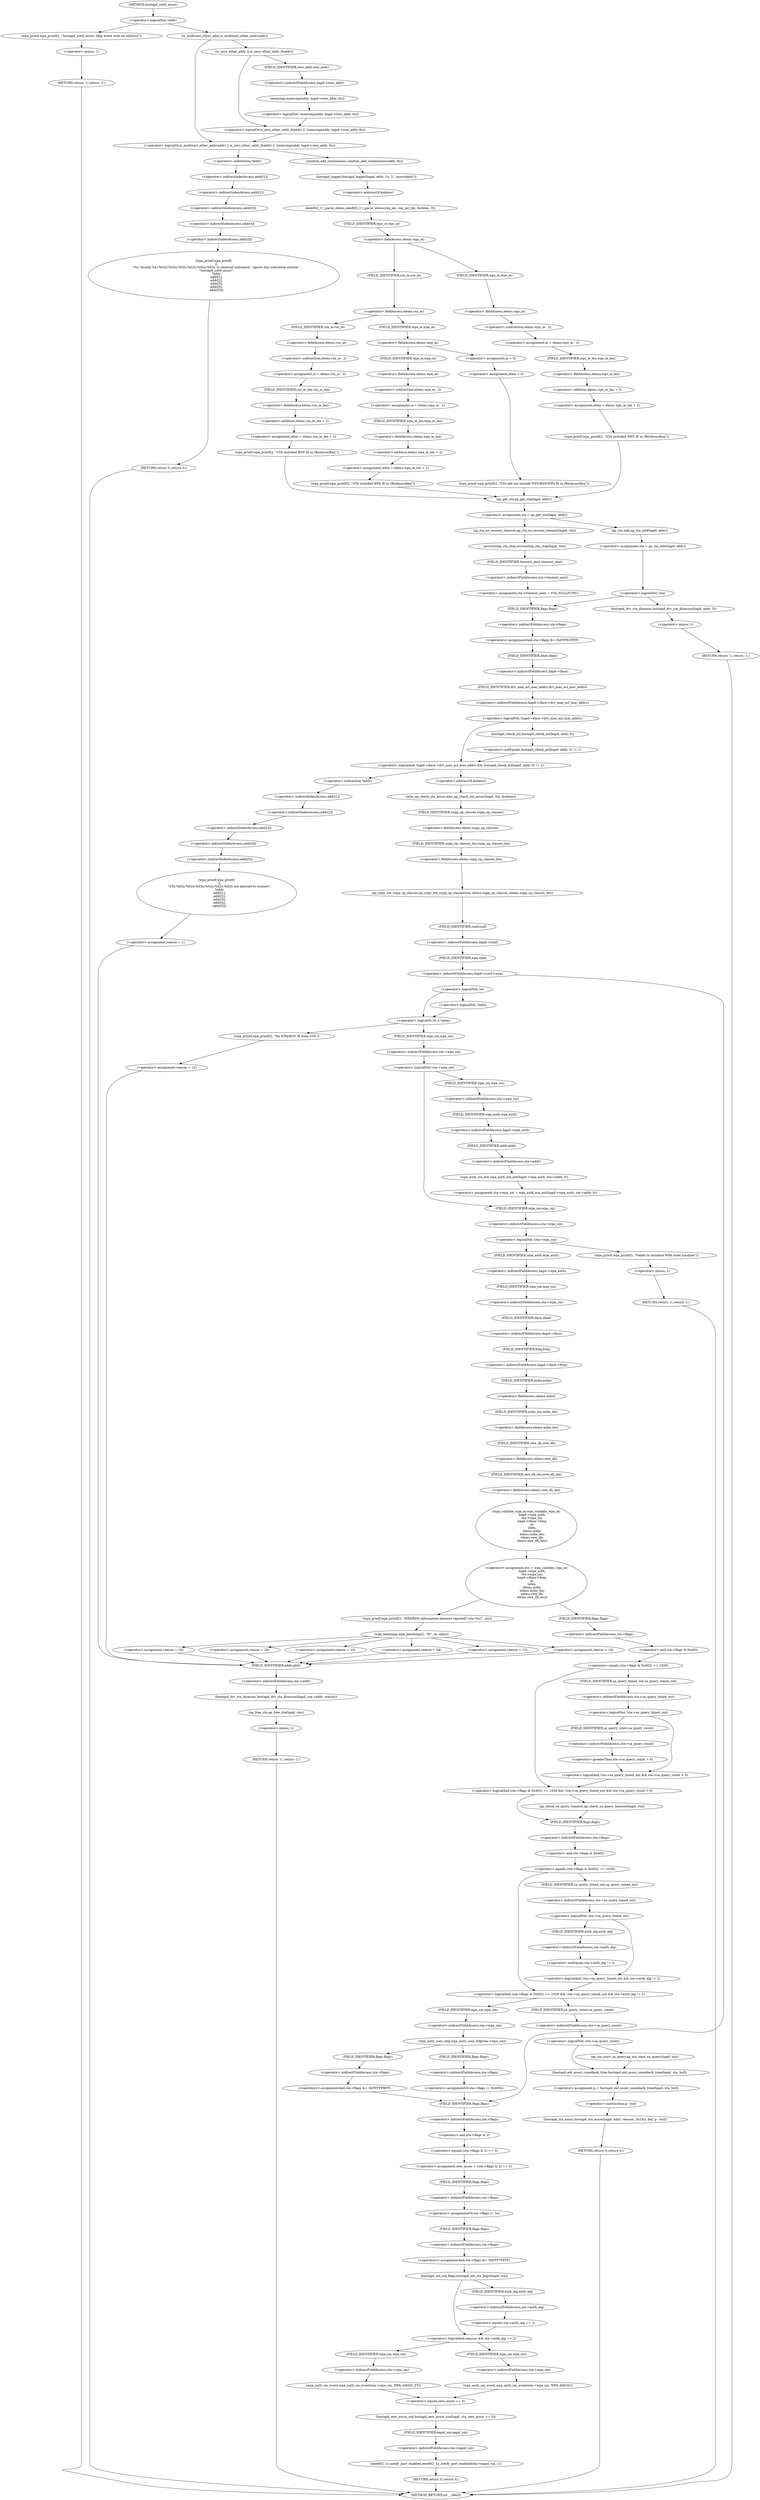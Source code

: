 digraph hostapd_notif_assoc {  
"1000127" [label = "(<operator>.logicalNot,!addr)" ]
"1000130" [label = "(wpa_printf,wpa_printf(2, \"hostapd_notif_assoc: Skip event with no address\"))" ]
"1000133" [label = "(RETURN,return -1;,return -1;)" ]
"1000134" [label = "(<operator>.minus,-1)" ]
"1000137" [label = "(<operator>.logicalOr,is_multicast_ether_addr(addr) || is_zero_ether_addr_0(addr) || !memcmp(addr, hapd->own_addr, 6u))" ]
"1000138" [label = "(is_multicast_ether_addr,is_multicast_ether_addr(addr))" ]
"1000140" [label = "(<operator>.logicalOr,is_zero_ether_addr_0(addr) || !memcmp(addr, hapd->own_addr, 6u))" ]
"1000141" [label = "(is_zero_ether_addr_0,is_zero_ether_addr_0(addr))" ]
"1000143" [label = "(<operator>.logicalNot,!memcmp(addr, hapd->own_addr, 6u))" ]
"1000144" [label = "(memcmp,memcmp(addr, hapd->own_addr, 6u))" ]
"1000146" [label = "(<operator>.indirectFieldAccess,hapd->own_addr)" ]
"1000148" [label = "(FIELD_IDENTIFIER,own_addr,own_addr)" ]
"1000151" [label = "(wpa_printf,wpa_printf(\n      2,\n      \"%s: Invalid SA=%02x:%02x:%02x:%02x:%02x:%02x in received indication - ignore this indication silently\",\n      \"hostapd_notif_assoc\",\n      *addr,\n      addr[1],\n      addr[2],\n      addr[3],\n      addr[4],\n      addr[5]))" ]
"1000155" [label = "(<operator>.indirection,*addr)" ]
"1000157" [label = "(<operator>.indirectIndexAccess,addr[1])" ]
"1000160" [label = "(<operator>.indirectIndexAccess,addr[2])" ]
"1000163" [label = "(<operator>.indirectIndexAccess,addr[3])" ]
"1000166" [label = "(<operator>.indirectIndexAccess,addr[4])" ]
"1000169" [label = "(<operator>.indirectIndexAccess,addr[5])" ]
"1000172" [label = "(RETURN,return 0;,return 0;)" ]
"1000174" [label = "(random_add_randomness,random_add_randomness(addr, 6u))" ]
"1000177" [label = "(hostapd_logger,hostapd_logger(hapd, addr, 1u, 2, \"associated\"))" ]
"1000183" [label = "(ieee802_11_parse_elems,ieee802_11_parse_elems(req_ies, req_ies_len, &elems, 0))" ]
"1000186" [label = "(<operator>.addressOf,&elems)" ]
"1000190" [label = "(<operator>.fieldAccess,elems.wps_ie)" ]
"1000192" [label = "(FIELD_IDENTIFIER,wps_ie,wps_ie)" ]
"1000194" [label = "(<operator>.assignment,ie = elems.wps_ie - 2)" ]
"1000196" [label = "(<operator>.subtraction,elems.wps_ie - 2)" ]
"1000197" [label = "(<operator>.fieldAccess,elems.wps_ie)" ]
"1000199" [label = "(FIELD_IDENTIFIER,wps_ie,wps_ie)" ]
"1000201" [label = "(<operator>.assignment,ielen = elems.wps_ie_len + 2)" ]
"1000203" [label = "(<operator>.addition,elems.wps_ie_len + 2)" ]
"1000204" [label = "(<operator>.fieldAccess,elems.wps_ie_len)" ]
"1000206" [label = "(FIELD_IDENTIFIER,wps_ie_len,wps_ie_len)" ]
"1000208" [label = "(wpa_printf,wpa_printf(2, \"STA included WPS IE in (Re)AssocReq\"))" ]
"1000213" [label = "(<operator>.fieldAccess,elems.rsn_ie)" ]
"1000215" [label = "(FIELD_IDENTIFIER,rsn_ie,rsn_ie)" ]
"1000217" [label = "(<operator>.assignment,ie = elems.rsn_ie - 2)" ]
"1000219" [label = "(<operator>.subtraction,elems.rsn_ie - 2)" ]
"1000220" [label = "(<operator>.fieldAccess,elems.rsn_ie)" ]
"1000222" [label = "(FIELD_IDENTIFIER,rsn_ie,rsn_ie)" ]
"1000224" [label = "(<operator>.assignment,ielen = elems.rsn_ie_len + 2)" ]
"1000226" [label = "(<operator>.addition,elems.rsn_ie_len + 2)" ]
"1000227" [label = "(<operator>.fieldAccess,elems.rsn_ie_len)" ]
"1000229" [label = "(FIELD_IDENTIFIER,rsn_ie_len,rsn_ie_len)" ]
"1000231" [label = "(wpa_printf,wpa_printf(2, \"STA included RSN IE in (Re)AssocReq\"))" ]
"1000236" [label = "(<operator>.fieldAccess,elems.wpa_ie)" ]
"1000238" [label = "(FIELD_IDENTIFIER,wpa_ie,wpa_ie)" ]
"1000240" [label = "(<operator>.assignment,ie = elems.wpa_ie - 2)" ]
"1000242" [label = "(<operator>.subtraction,elems.wpa_ie - 2)" ]
"1000243" [label = "(<operator>.fieldAccess,elems.wpa_ie)" ]
"1000245" [label = "(FIELD_IDENTIFIER,wpa_ie,wpa_ie)" ]
"1000247" [label = "(<operator>.assignment,ielen = elems.wpa_ie_len + 2)" ]
"1000249" [label = "(<operator>.addition,elems.wpa_ie_len + 2)" ]
"1000250" [label = "(<operator>.fieldAccess,elems.wpa_ie_len)" ]
"1000252" [label = "(FIELD_IDENTIFIER,wpa_ie_len,wpa_ie_len)" ]
"1000254" [label = "(wpa_printf,wpa_printf(2, \"STA included WPA IE in (Re)AssocReq\"))" ]
"1000259" [label = "(<operator>.assignment,ie = 0)" ]
"1000262" [label = "(<operator>.assignment,ielen = 0)" ]
"1000265" [label = "(wpa_printf,wpa_printf(2, \"STA did not include WPS/RSN/WPA IE in (Re)AssocReq\"))" ]
"1000268" [label = "(<operator>.assignment,sta = ap_get_sta(hapd, addr))" ]
"1000270" [label = "(ap_get_sta,ap_get_sta(hapd, addr))" ]
"1000276" [label = "(ap_sta_no_session_timeout,ap_sta_no_session_timeout(hapd, sta))" ]
"1000279" [label = "(accounting_sta_stop,accounting_sta_stop(hapd, sta))" ]
"1000282" [label = "(<operator>.assignment,sta->timeout_next = STA_NULLFUNC)" ]
"1000283" [label = "(<operator>.indirectFieldAccess,sta->timeout_next)" ]
"1000285" [label = "(FIELD_IDENTIFIER,timeout_next,timeout_next)" ]
"1000289" [label = "(<operator>.assignment,sta = ap_sta_add(hapd, addr))" ]
"1000291" [label = "(ap_sta_add,ap_sta_add(hapd, addr))" ]
"1000295" [label = "(<operator>.logicalNot,!sta)" ]
"1000298" [label = "(hostapd_drv_sta_disassoc,hostapd_drv_sta_disassoc(hapd, addr, 5))" ]
"1000302" [label = "(RETURN,return -1;,return -1;)" ]
"1000303" [label = "(<operator>.minus,-1)" ]
"1000305" [label = "(<operators>.assignmentAnd,sta->flags &= 0xFFFECFFF)" ]
"1000306" [label = "(<operator>.indirectFieldAccess,sta->flags)" ]
"1000308" [label = "(FIELD_IDENTIFIER,flags,flags)" ]
"1000311" [label = "(<operator>.logicalAnd,!hapd->iface->drv_max_acl_mac_addrs && hostapd_check_acl(hapd, addr, 0) != 1)" ]
"1000312" [label = "(<operator>.logicalNot,!hapd->iface->drv_max_acl_mac_addrs)" ]
"1000313" [label = "(<operator>.indirectFieldAccess,hapd->iface->drv_max_acl_mac_addrs)" ]
"1000314" [label = "(<operator>.indirectFieldAccess,hapd->iface)" ]
"1000316" [label = "(FIELD_IDENTIFIER,iface,iface)" ]
"1000317" [label = "(FIELD_IDENTIFIER,drv_max_acl_mac_addrs,drv_max_acl_mac_addrs)" ]
"1000318" [label = "(<operator>.notEquals,hostapd_check_acl(hapd, addr, 0) != 1)" ]
"1000319" [label = "(hostapd_check_acl,hostapd_check_acl(hapd, addr, 0))" ]
"1000325" [label = "(wpa_printf,wpa_printf(\n      3,\n      \"STA %02x:%02x:%02x:%02x:%02x:%02x not allowed to connect\",\n      *addr,\n      addr[1],\n      addr[2],\n      addr[3],\n      addr[4],\n      addr[5]))" ]
"1000328" [label = "(<operator>.indirection,*addr)" ]
"1000330" [label = "(<operator>.indirectIndexAccess,addr[1])" ]
"1000333" [label = "(<operator>.indirectIndexAccess,addr[2])" ]
"1000336" [label = "(<operator>.indirectIndexAccess,addr[3])" ]
"1000339" [label = "(<operator>.indirectIndexAccess,addr[4])" ]
"1000342" [label = "(<operator>.indirectIndexAccess,addr[5])" ]
"1000345" [label = "(<operator>.assignment,reason = 1)" ]
"1000349" [label = "(hostapd_drv_sta_disassoc,hostapd_drv_sta_disassoc(hapd, sta->addr, reason))" ]
"1000351" [label = "(<operator>.indirectFieldAccess,sta->addr)" ]
"1000353" [label = "(FIELD_IDENTIFIER,addr,addr)" ]
"1000355" [label = "(ap_free_sta,ap_free_sta(hapd, sta))" ]
"1000358" [label = "(RETURN,return -1;,return -1;)" ]
"1000359" [label = "(<operator>.minus,-1)" ]
"1000361" [label = "(mbo_ap_check_sta_assoc,mbo_ap_check_sta_assoc(hapd, sta, &elems))" ]
"1000364" [label = "(<operator>.addressOf,&elems)" ]
"1000366" [label = "(ap_copy_sta_supp_op_classes,ap_copy_sta_supp_op_classes(sta, elems.supp_op_classes, elems.supp_op_classes_len))" ]
"1000368" [label = "(<operator>.fieldAccess,elems.supp_op_classes)" ]
"1000370" [label = "(FIELD_IDENTIFIER,supp_op_classes,supp_op_classes)" ]
"1000371" [label = "(<operator>.fieldAccess,elems.supp_op_classes_len)" ]
"1000373" [label = "(FIELD_IDENTIFIER,supp_op_classes_len,supp_op_classes_len)" ]
"1000375" [label = "(<operator>.indirectFieldAccess,hapd->conf->wpa)" ]
"1000376" [label = "(<operator>.indirectFieldAccess,hapd->conf)" ]
"1000378" [label = "(FIELD_IDENTIFIER,conf,conf)" ]
"1000379" [label = "(FIELD_IDENTIFIER,wpa,wpa)" ]
"1000382" [label = "(<operator>.logicalOr,!ie || !ielen)" ]
"1000383" [label = "(<operator>.logicalNot,!ie)" ]
"1000385" [label = "(<operator>.logicalNot,!ielen)" ]
"1000388" [label = "(wpa_printf,wpa_printf(2, \"No WPA/RSN IE from STA\"))" ]
"1000391" [label = "(<operator>.assignment,reason = 13)" ]
"1000396" [label = "(<operator>.logicalNot,!sta->wpa_sm)" ]
"1000397" [label = "(<operator>.indirectFieldAccess,sta->wpa_sm)" ]
"1000399" [label = "(FIELD_IDENTIFIER,wpa_sm,wpa_sm)" ]
"1000400" [label = "(<operator>.assignment,sta->wpa_sm = wpa_auth_sta_init(hapd->wpa_auth, sta->addr, 0))" ]
"1000401" [label = "(<operator>.indirectFieldAccess,sta->wpa_sm)" ]
"1000403" [label = "(FIELD_IDENTIFIER,wpa_sm,wpa_sm)" ]
"1000404" [label = "(wpa_auth_sta_init,wpa_auth_sta_init(hapd->wpa_auth, sta->addr, 0))" ]
"1000405" [label = "(<operator>.indirectFieldAccess,hapd->wpa_auth)" ]
"1000407" [label = "(FIELD_IDENTIFIER,wpa_auth,wpa_auth)" ]
"1000408" [label = "(<operator>.indirectFieldAccess,sta->addr)" ]
"1000410" [label = "(FIELD_IDENTIFIER,addr,addr)" ]
"1000413" [label = "(<operator>.logicalNot,!sta->wpa_sm)" ]
"1000414" [label = "(<operator>.indirectFieldAccess,sta->wpa_sm)" ]
"1000416" [label = "(FIELD_IDENTIFIER,wpa_sm,wpa_sm)" ]
"1000418" [label = "(wpa_printf,wpa_printf(5, \"Failed to initialize WPA state machine\"))" ]
"1000421" [label = "(RETURN,return -1;,return -1;)" ]
"1000422" [label = "(<operator>.minus,-1)" ]
"1000424" [label = "(<operator>.assignment,res = wpa_validate_wpa_ie(\n            hapd->wpa_auth,\n            sta->wpa_sm,\n            hapd->iface->freq,\n            ie,\n            ielen,\n            elems.mdie,\n            elems.mdie_len,\n            elems.owe_dh,\n            elems.owe_dh_len))" ]
"1000426" [label = "(wpa_validate_wpa_ie,wpa_validate_wpa_ie(\n            hapd->wpa_auth,\n            sta->wpa_sm,\n            hapd->iface->freq,\n            ie,\n            ielen,\n            elems.mdie,\n            elems.mdie_len,\n            elems.owe_dh,\n            elems.owe_dh_len))" ]
"1000427" [label = "(<operator>.indirectFieldAccess,hapd->wpa_auth)" ]
"1000429" [label = "(FIELD_IDENTIFIER,wpa_auth,wpa_auth)" ]
"1000430" [label = "(<operator>.indirectFieldAccess,sta->wpa_sm)" ]
"1000432" [label = "(FIELD_IDENTIFIER,wpa_sm,wpa_sm)" ]
"1000433" [label = "(<operator>.indirectFieldAccess,hapd->iface->freq)" ]
"1000434" [label = "(<operator>.indirectFieldAccess,hapd->iface)" ]
"1000436" [label = "(FIELD_IDENTIFIER,iface,iface)" ]
"1000437" [label = "(FIELD_IDENTIFIER,freq,freq)" ]
"1000440" [label = "(<operator>.fieldAccess,elems.mdie)" ]
"1000442" [label = "(FIELD_IDENTIFIER,mdie,mdie)" ]
"1000443" [label = "(<operator>.fieldAccess,elems.mdie_len)" ]
"1000445" [label = "(FIELD_IDENTIFIER,mdie_len,mdie_len)" ]
"1000446" [label = "(<operator>.fieldAccess,elems.owe_dh)" ]
"1000448" [label = "(FIELD_IDENTIFIER,owe_dh,owe_dh)" ]
"1000449" [label = "(<operator>.fieldAccess,elems.owe_dh_len)" ]
"1000451" [label = "(FIELD_IDENTIFIER,owe_dh_len,owe_dh_len)" ]
"1000455" [label = "(wpa_printf,wpa_printf(2, \"WPA/RSN information element rejected? (res %u)\", res))" ]
"1000459" [label = "(wpa_hexdump,wpa_hexdump(2, \"IE\", ie, ielen))" ]
"1000468" [label = "(<operator>.assignment,reason = 18)" ]
"1000473" [label = "(<operator>.assignment,reason = 19)" ]
"1000478" [label = "(<operator>.assignment,reason = 20)" ]
"1000483" [label = "(<operator>.assignment,reason = 13)" ]
"1000488" [label = "(<operator>.assignment,reason = 24)" ]
"1000493" [label = "(<operator>.assignment,reason = 13)" ]
"1000499" [label = "(<operator>.logicalAnd,(sta->flags & 0x402) == 1026 && !sta->sa_query_timed_out && sta->sa_query_count > 0)" ]
"1000500" [label = "(<operator>.equals,(sta->flags & 0x402) == 1026)" ]
"1000501" [label = "(<operator>.and,sta->flags & 0x402)" ]
"1000502" [label = "(<operator>.indirectFieldAccess,sta->flags)" ]
"1000504" [label = "(FIELD_IDENTIFIER,flags,flags)" ]
"1000507" [label = "(<operator>.logicalAnd,!sta->sa_query_timed_out && sta->sa_query_count > 0)" ]
"1000508" [label = "(<operator>.logicalNot,!sta->sa_query_timed_out)" ]
"1000509" [label = "(<operator>.indirectFieldAccess,sta->sa_query_timed_out)" ]
"1000511" [label = "(FIELD_IDENTIFIER,sa_query_timed_out,sa_query_timed_out)" ]
"1000512" [label = "(<operator>.greaterThan,sta->sa_query_count > 0)" ]
"1000513" [label = "(<operator>.indirectFieldAccess,sta->sa_query_count)" ]
"1000515" [label = "(FIELD_IDENTIFIER,sa_query_count,sa_query_count)" ]
"1000517" [label = "(ap_check_sa_query_timeout,ap_check_sa_query_timeout(hapd, sta))" ]
"1000521" [label = "(<operator>.logicalAnd,(sta->flags & 0x402) == 1026 && !sta->sa_query_timed_out && sta->auth_alg != 2)" ]
"1000522" [label = "(<operator>.equals,(sta->flags & 0x402) == 1026)" ]
"1000523" [label = "(<operator>.and,sta->flags & 0x402)" ]
"1000524" [label = "(<operator>.indirectFieldAccess,sta->flags)" ]
"1000526" [label = "(FIELD_IDENTIFIER,flags,flags)" ]
"1000529" [label = "(<operator>.logicalAnd,!sta->sa_query_timed_out && sta->auth_alg != 2)" ]
"1000530" [label = "(<operator>.logicalNot,!sta->sa_query_timed_out)" ]
"1000531" [label = "(<operator>.indirectFieldAccess,sta->sa_query_timed_out)" ]
"1000533" [label = "(FIELD_IDENTIFIER,sa_query_timed_out,sa_query_timed_out)" ]
"1000534" [label = "(<operator>.notEquals,sta->auth_alg != 2)" ]
"1000535" [label = "(<operator>.indirectFieldAccess,sta->auth_alg)" ]
"1000537" [label = "(FIELD_IDENTIFIER,auth_alg,auth_alg)" ]
"1000541" [label = "(<operator>.logicalNot,!sta->sa_query_count)" ]
"1000542" [label = "(<operator>.indirectFieldAccess,sta->sa_query_count)" ]
"1000544" [label = "(FIELD_IDENTIFIER,sa_query_count,sa_query_count)" ]
"1000545" [label = "(ap_sta_start_sa_query,ap_sta_start_sa_query(hapd, sta))" ]
"1000548" [label = "(<operator>.assignment,p = hostapd_eid_assoc_comeback_time(hapd, sta, buf))" ]
"1000550" [label = "(hostapd_eid_assoc_comeback_time,hostapd_eid_assoc_comeback_time(hapd, sta, buf))" ]
"1000554" [label = "(hostapd_sta_assoc,hostapd_sta_assoc(hapd, addr, reassoc, 0x1Eu, buf, p - buf))" ]
"1000560" [label = "(<operator>.subtraction,p - buf)" ]
"1000563" [label = "(RETURN,return 0;,return 0;)" ]
"1000566" [label = "(wpa_auth_uses_mfp,wpa_auth_uses_mfp(sta->wpa_sm))" ]
"1000567" [label = "(<operator>.indirectFieldAccess,sta->wpa_sm)" ]
"1000569" [label = "(FIELD_IDENTIFIER,wpa_sm,wpa_sm)" ]
"1000570" [label = "(<operators>.assignmentOr,sta->flags |= 0x400u)" ]
"1000571" [label = "(<operator>.indirectFieldAccess,sta->flags)" ]
"1000573" [label = "(FIELD_IDENTIFIER,flags,flags)" ]
"1000576" [label = "(<operators>.assignmentAnd,sta->flags &= 0xFFFFFBFF)" ]
"1000577" [label = "(<operator>.indirectFieldAccess,sta->flags)" ]
"1000579" [label = "(FIELD_IDENTIFIER,flags,flags)" ]
"1000581" [label = "(<operator>.assignment,new_assoc = (sta->flags & 2) == 0)" ]
"1000583" [label = "(<operator>.equals,(sta->flags & 2) == 0)" ]
"1000584" [label = "(<operator>.and,sta->flags & 2)" ]
"1000585" [label = "(<operator>.indirectFieldAccess,sta->flags)" ]
"1000587" [label = "(FIELD_IDENTIFIER,flags,flags)" ]
"1000590" [label = "(<operators>.assignmentOr,sta->flags |= 3u)" ]
"1000591" [label = "(<operator>.indirectFieldAccess,sta->flags)" ]
"1000593" [label = "(FIELD_IDENTIFIER,flags,flags)" ]
"1000595" [label = "(<operators>.assignmentAnd,sta->flags &= 0xFFF7FFFF)" ]
"1000596" [label = "(<operator>.indirectFieldAccess,sta->flags)" ]
"1000598" [label = "(FIELD_IDENTIFIER,flags,flags)" ]
"1000600" [label = "(hostapd_set_sta_flags,hostapd_set_sta_flags(hapd, sta))" ]
"1000604" [label = "(<operator>.logicalAnd,reassoc && sta->auth_alg == 2)" ]
"1000606" [label = "(<operator>.equals,sta->auth_alg == 2)" ]
"1000607" [label = "(<operator>.indirectFieldAccess,sta->auth_alg)" ]
"1000609" [label = "(FIELD_IDENTIFIER,auth_alg,auth_alg)" ]
"1000611" [label = "(wpa_auth_sm_event,wpa_auth_sm_event(sta->wpa_sm, WPA_ASSOC_FT))" ]
"1000612" [label = "(<operator>.indirectFieldAccess,sta->wpa_sm)" ]
"1000614" [label = "(FIELD_IDENTIFIER,wpa_sm,wpa_sm)" ]
"1000617" [label = "(wpa_auth_sm_event,wpa_auth_sm_event(sta->wpa_sm, WPA_ASSOC))" ]
"1000618" [label = "(<operator>.indirectFieldAccess,sta->wpa_sm)" ]
"1000620" [label = "(FIELD_IDENTIFIER,wpa_sm,wpa_sm)" ]
"1000622" [label = "(hostapd_new_assoc_sta,hostapd_new_assoc_sta(hapd, sta, new_assoc == 0))" ]
"1000625" [label = "(<operator>.equals,new_assoc == 0)" ]
"1000628" [label = "(ieee802_1x_notify_port_enabled,ieee802_1x_notify_port_enabled(sta->eapol_sm, 1))" ]
"1000629" [label = "(<operator>.indirectFieldAccess,sta->eapol_sm)" ]
"1000631" [label = "(FIELD_IDENTIFIER,eapol_sm,eapol_sm)" ]
"1000633" [label = "(RETURN,return 0;,return 0;)" ]
"1000110" [label = "(METHOD,hostapd_notif_assoc)" ]
"1000635" [label = "(METHOD_RETURN,int __cdecl)" ]
  "1000127" -> "1000130" 
  "1000127" -> "1000138" 
  "1000130" -> "1000134" 
  "1000133" -> "1000635" 
  "1000134" -> "1000133" 
  "1000137" -> "1000155" 
  "1000137" -> "1000174" 
  "1000138" -> "1000137" 
  "1000138" -> "1000141" 
  "1000140" -> "1000137" 
  "1000141" -> "1000140" 
  "1000141" -> "1000148" 
  "1000143" -> "1000140" 
  "1000144" -> "1000143" 
  "1000146" -> "1000144" 
  "1000148" -> "1000146" 
  "1000151" -> "1000172" 
  "1000155" -> "1000157" 
  "1000157" -> "1000160" 
  "1000160" -> "1000163" 
  "1000163" -> "1000166" 
  "1000166" -> "1000169" 
  "1000169" -> "1000151" 
  "1000172" -> "1000635" 
  "1000174" -> "1000177" 
  "1000177" -> "1000186" 
  "1000183" -> "1000192" 
  "1000186" -> "1000183" 
  "1000190" -> "1000199" 
  "1000190" -> "1000215" 
  "1000192" -> "1000190" 
  "1000194" -> "1000206" 
  "1000196" -> "1000194" 
  "1000197" -> "1000196" 
  "1000199" -> "1000197" 
  "1000201" -> "1000208" 
  "1000203" -> "1000201" 
  "1000204" -> "1000203" 
  "1000206" -> "1000204" 
  "1000208" -> "1000270" 
  "1000213" -> "1000222" 
  "1000213" -> "1000238" 
  "1000215" -> "1000213" 
  "1000217" -> "1000229" 
  "1000219" -> "1000217" 
  "1000220" -> "1000219" 
  "1000222" -> "1000220" 
  "1000224" -> "1000231" 
  "1000226" -> "1000224" 
  "1000227" -> "1000226" 
  "1000229" -> "1000227" 
  "1000231" -> "1000270" 
  "1000236" -> "1000245" 
  "1000236" -> "1000259" 
  "1000238" -> "1000236" 
  "1000240" -> "1000252" 
  "1000242" -> "1000240" 
  "1000243" -> "1000242" 
  "1000245" -> "1000243" 
  "1000247" -> "1000254" 
  "1000249" -> "1000247" 
  "1000250" -> "1000249" 
  "1000252" -> "1000250" 
  "1000254" -> "1000270" 
  "1000259" -> "1000262" 
  "1000262" -> "1000265" 
  "1000265" -> "1000270" 
  "1000268" -> "1000276" 
  "1000268" -> "1000291" 
  "1000270" -> "1000268" 
  "1000276" -> "1000279" 
  "1000279" -> "1000285" 
  "1000282" -> "1000308" 
  "1000283" -> "1000282" 
  "1000285" -> "1000283" 
  "1000289" -> "1000295" 
  "1000291" -> "1000289" 
  "1000295" -> "1000298" 
  "1000295" -> "1000308" 
  "1000298" -> "1000303" 
  "1000302" -> "1000635" 
  "1000303" -> "1000302" 
  "1000305" -> "1000316" 
  "1000306" -> "1000305" 
  "1000308" -> "1000306" 
  "1000311" -> "1000328" 
  "1000311" -> "1000364" 
  "1000312" -> "1000311" 
  "1000312" -> "1000319" 
  "1000313" -> "1000312" 
  "1000314" -> "1000317" 
  "1000316" -> "1000314" 
  "1000317" -> "1000313" 
  "1000318" -> "1000311" 
  "1000319" -> "1000318" 
  "1000325" -> "1000345" 
  "1000328" -> "1000330" 
  "1000330" -> "1000333" 
  "1000333" -> "1000336" 
  "1000336" -> "1000339" 
  "1000339" -> "1000342" 
  "1000342" -> "1000325" 
  "1000345" -> "1000353" 
  "1000349" -> "1000355" 
  "1000351" -> "1000349" 
  "1000353" -> "1000351" 
  "1000355" -> "1000359" 
  "1000358" -> "1000635" 
  "1000359" -> "1000358" 
  "1000361" -> "1000370" 
  "1000364" -> "1000361" 
  "1000366" -> "1000378" 
  "1000368" -> "1000373" 
  "1000370" -> "1000368" 
  "1000371" -> "1000366" 
  "1000373" -> "1000371" 
  "1000375" -> "1000383" 
  "1000375" -> "1000587" 
  "1000376" -> "1000379" 
  "1000378" -> "1000376" 
  "1000379" -> "1000375" 
  "1000382" -> "1000388" 
  "1000382" -> "1000399" 
  "1000383" -> "1000382" 
  "1000383" -> "1000385" 
  "1000385" -> "1000382" 
  "1000388" -> "1000391" 
  "1000391" -> "1000353" 
  "1000396" -> "1000403" 
  "1000396" -> "1000416" 
  "1000397" -> "1000396" 
  "1000399" -> "1000397" 
  "1000400" -> "1000416" 
  "1000401" -> "1000407" 
  "1000403" -> "1000401" 
  "1000404" -> "1000400" 
  "1000405" -> "1000410" 
  "1000407" -> "1000405" 
  "1000408" -> "1000404" 
  "1000410" -> "1000408" 
  "1000413" -> "1000418" 
  "1000413" -> "1000429" 
  "1000414" -> "1000413" 
  "1000416" -> "1000414" 
  "1000418" -> "1000422" 
  "1000421" -> "1000635" 
  "1000422" -> "1000421" 
  "1000424" -> "1000455" 
  "1000424" -> "1000504" 
  "1000426" -> "1000424" 
  "1000427" -> "1000432" 
  "1000429" -> "1000427" 
  "1000430" -> "1000436" 
  "1000432" -> "1000430" 
  "1000433" -> "1000442" 
  "1000434" -> "1000437" 
  "1000436" -> "1000434" 
  "1000437" -> "1000433" 
  "1000440" -> "1000445" 
  "1000442" -> "1000440" 
  "1000443" -> "1000448" 
  "1000445" -> "1000443" 
  "1000446" -> "1000451" 
  "1000448" -> "1000446" 
  "1000449" -> "1000426" 
  "1000451" -> "1000449" 
  "1000455" -> "1000459" 
  "1000459" -> "1000468" 
  "1000459" -> "1000473" 
  "1000459" -> "1000478" 
  "1000459" -> "1000483" 
  "1000459" -> "1000488" 
  "1000459" -> "1000493" 
  "1000468" -> "1000353" 
  "1000473" -> "1000353" 
  "1000478" -> "1000353" 
  "1000483" -> "1000353" 
  "1000488" -> "1000353" 
  "1000493" -> "1000353" 
  "1000499" -> "1000517" 
  "1000499" -> "1000526" 
  "1000500" -> "1000499" 
  "1000500" -> "1000511" 
  "1000501" -> "1000500" 
  "1000502" -> "1000501" 
  "1000504" -> "1000502" 
  "1000507" -> "1000499" 
  "1000508" -> "1000507" 
  "1000508" -> "1000515" 
  "1000509" -> "1000508" 
  "1000511" -> "1000509" 
  "1000512" -> "1000507" 
  "1000513" -> "1000512" 
  "1000515" -> "1000513" 
  "1000517" -> "1000526" 
  "1000521" -> "1000544" 
  "1000521" -> "1000569" 
  "1000522" -> "1000521" 
  "1000522" -> "1000533" 
  "1000523" -> "1000522" 
  "1000524" -> "1000523" 
  "1000526" -> "1000524" 
  "1000529" -> "1000521" 
  "1000530" -> "1000529" 
  "1000530" -> "1000537" 
  "1000531" -> "1000530" 
  "1000533" -> "1000531" 
  "1000534" -> "1000529" 
  "1000535" -> "1000534" 
  "1000537" -> "1000535" 
  "1000541" -> "1000545" 
  "1000541" -> "1000550" 
  "1000542" -> "1000541" 
  "1000544" -> "1000542" 
  "1000545" -> "1000550" 
  "1000548" -> "1000560" 
  "1000550" -> "1000548" 
  "1000554" -> "1000563" 
  "1000560" -> "1000554" 
  "1000563" -> "1000635" 
  "1000566" -> "1000573" 
  "1000566" -> "1000579" 
  "1000567" -> "1000566" 
  "1000569" -> "1000567" 
  "1000570" -> "1000587" 
  "1000571" -> "1000570" 
  "1000573" -> "1000571" 
  "1000576" -> "1000587" 
  "1000577" -> "1000576" 
  "1000579" -> "1000577" 
  "1000581" -> "1000593" 
  "1000583" -> "1000581" 
  "1000584" -> "1000583" 
  "1000585" -> "1000584" 
  "1000587" -> "1000585" 
  "1000590" -> "1000598" 
  "1000591" -> "1000590" 
  "1000593" -> "1000591" 
  "1000595" -> "1000600" 
  "1000596" -> "1000595" 
  "1000598" -> "1000596" 
  "1000600" -> "1000604" 
  "1000600" -> "1000609" 
  "1000604" -> "1000614" 
  "1000604" -> "1000620" 
  "1000606" -> "1000604" 
  "1000607" -> "1000606" 
  "1000609" -> "1000607" 
  "1000611" -> "1000625" 
  "1000612" -> "1000611" 
  "1000614" -> "1000612" 
  "1000617" -> "1000625" 
  "1000618" -> "1000617" 
  "1000620" -> "1000618" 
  "1000622" -> "1000631" 
  "1000625" -> "1000622" 
  "1000628" -> "1000633" 
  "1000629" -> "1000628" 
  "1000631" -> "1000629" 
  "1000633" -> "1000635" 
  "1000110" -> "1000127" 
}
